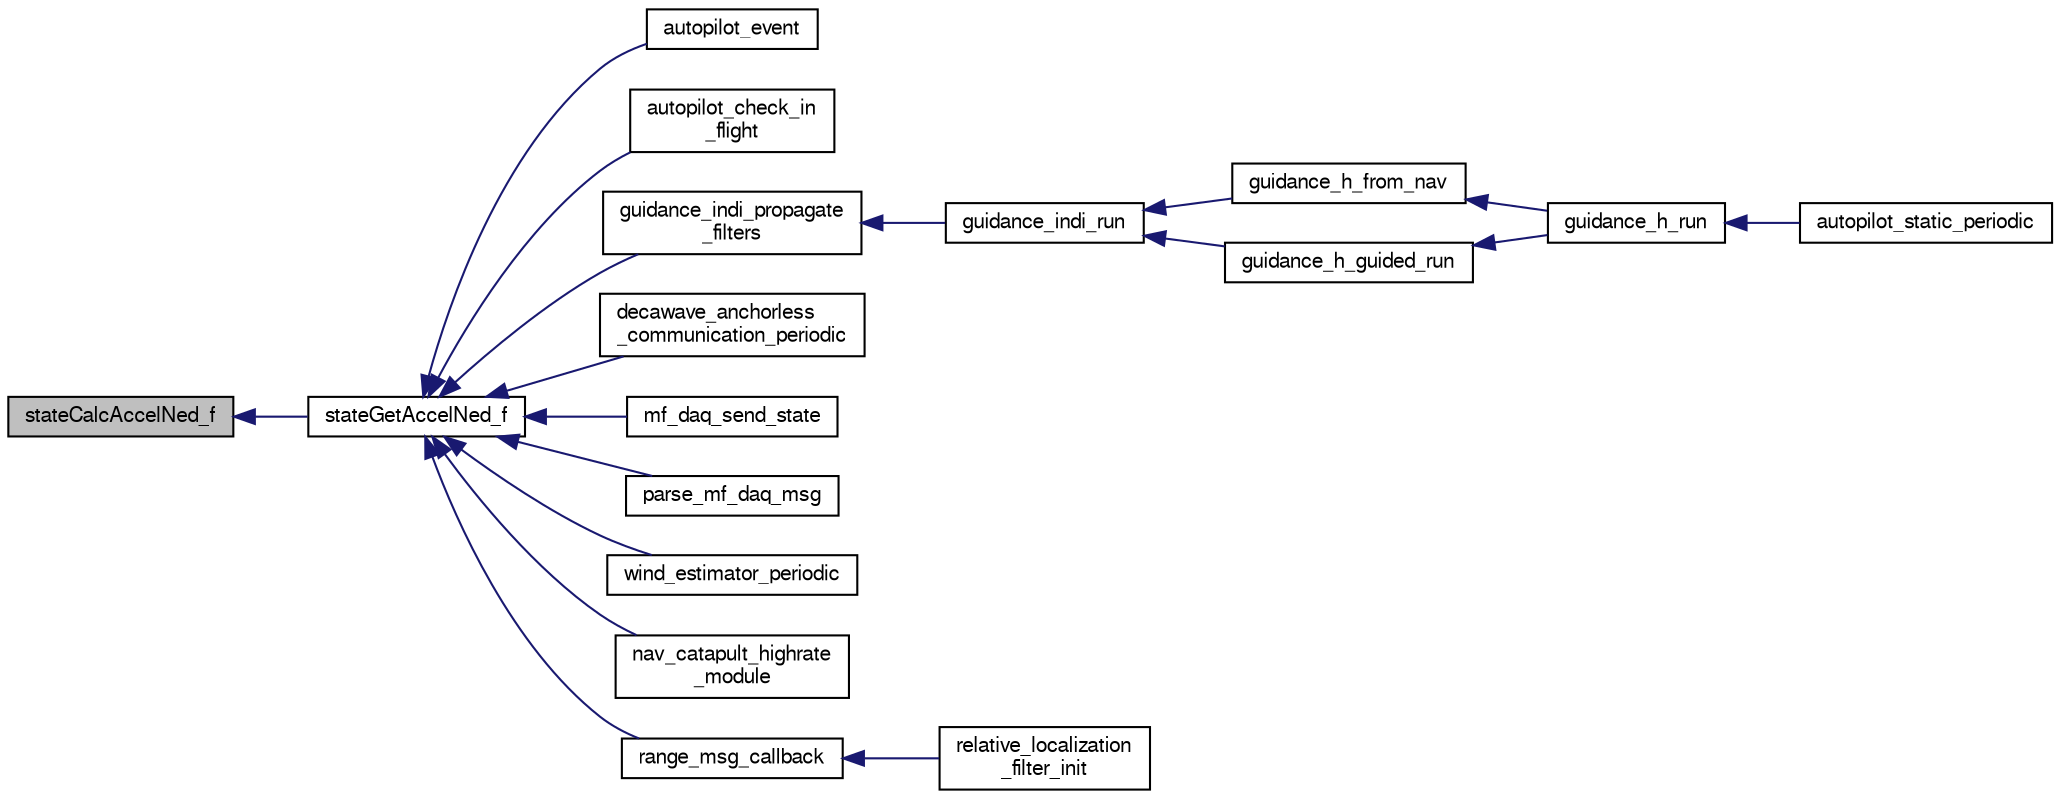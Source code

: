 digraph "stateCalcAccelNed_f"
{
  edge [fontname="FreeSans",fontsize="10",labelfontname="FreeSans",labelfontsize="10"];
  node [fontname="FreeSans",fontsize="10",shape=record];
  rankdir="LR";
  Node1 [label="stateCalcAccelNed_f",height=0.2,width=0.4,color="black", fillcolor="grey75", style="filled", fontcolor="black"];
  Node1 -> Node2 [dir="back",color="midnightblue",fontsize="10",style="solid",fontname="FreeSans"];
  Node2 [label="stateGetAccelNed_f",height=0.2,width=0.4,color="black", fillcolor="white", style="filled",URL="$group__state__acceleration.html#ga058e2128ff3a2a3ca5f3c606f4166dfe",tooltip="Get acceleration in NED coordinates (float). "];
  Node2 -> Node3 [dir="back",color="midnightblue",fontsize="10",style="solid",fontname="FreeSans"];
  Node3 [label="autopilot_event",height=0.2,width=0.4,color="black", fillcolor="white", style="filled",URL="$rotorcraft_2autopilot__firmware_8c.html#a0af571252a9b9c534b5fe24a4ef4d20d",tooltip="autopilot event function "];
  Node2 -> Node4 [dir="back",color="midnightblue",fontsize="10",style="solid",fontname="FreeSans"];
  Node4 [label="autopilot_check_in\l_flight",height=0.2,width=0.4,color="black", fillcolor="white", style="filled",URL="$rotorcraft_2autopilot__firmware_8c.html#a8a5717e6ffce00d9926abc6c56336852",tooltip="in flight check utility function "];
  Node2 -> Node5 [dir="back",color="midnightblue",fontsize="10",style="solid",fontname="FreeSans"];
  Node5 [label="guidance_indi_propagate\l_filters",height=0.2,width=0.4,color="black", fillcolor="white", style="filled",URL="$guidance__indi_8c.html#a777bf559723c4e1ba1e9ae8d51572fff",tooltip="Low pass the accelerometer measurements to remove noise from vibrations. "];
  Node5 -> Node6 [dir="back",color="midnightblue",fontsize="10",style="solid",fontname="FreeSans"];
  Node6 [label="guidance_indi_run",height=0.2,width=0.4,color="black", fillcolor="white", style="filled",URL="$guidance__indi__hybrid_8h.html#afa3b5095f6b5beadbb8662d3b3519bc9"];
  Node6 -> Node7 [dir="back",color="midnightblue",fontsize="10",style="solid",fontname="FreeSans"];
  Node7 [label="guidance_h_from_nav",height=0.2,width=0.4,color="black", fillcolor="white", style="filled",URL="$rotorcraft_2guidance_2guidance__h_8h.html#a609bdd40f9f6aeac4b4d493ffabd24d5",tooltip="Set horizontal guidance from NAV and run control loop. "];
  Node7 -> Node8 [dir="back",color="midnightblue",fontsize="10",style="solid",fontname="FreeSans"];
  Node8 [label="guidance_h_run",height=0.2,width=0.4,color="black", fillcolor="white", style="filled",URL="$rotorcraft_2guidance_2guidance__h_8h.html#afff2f6a359638c74d5d1051c3edfa554"];
  Node8 -> Node9 [dir="back",color="midnightblue",fontsize="10",style="solid",fontname="FreeSans"];
  Node9 [label="autopilot_static_periodic",height=0.2,width=0.4,color="black", fillcolor="white", style="filled",URL="$rotorcraft_2autopilot__static_8c.html#a81ff7c3a0611cb76bfbd35fc817070d6"];
  Node6 -> Node10 [dir="back",color="midnightblue",fontsize="10",style="solid",fontname="FreeSans"];
  Node10 [label="guidance_h_guided_run",height=0.2,width=0.4,color="black", fillcolor="white", style="filled",URL="$rotorcraft_2guidance_2guidance__h_8h.html#a60716914dafeccd7ab74967606ae4045",tooltip="Run GUIDED mode control. "];
  Node10 -> Node8 [dir="back",color="midnightblue",fontsize="10",style="solid",fontname="FreeSans"];
  Node2 -> Node11 [dir="back",color="midnightblue",fontsize="10",style="solid",fontname="FreeSans"];
  Node11 [label="decawave_anchorless\l_communication_periodic",height=0.2,width=0.4,color="black", fillcolor="white", style="filled",URL="$decawave__anchorless__communication_8h.html#a666f8ed1285e6941cc47eeef8857a2bd",tooltip="This function periodically sends state data over the serial (which is received by the arduino) ..."];
  Node2 -> Node12 [dir="back",color="midnightblue",fontsize="10",style="solid",fontname="FreeSans"];
  Node12 [label="mf_daq_send_state",height=0.2,width=0.4,color="black", fillcolor="white", style="filled",URL="$meteo__france__DAQ_8h.html#a428cd9287f9e24f69dd92d696e0a053a"];
  Node2 -> Node13 [dir="back",color="midnightblue",fontsize="10",style="solid",fontname="FreeSans"];
  Node13 [label="parse_mf_daq_msg",height=0.2,width=0.4,color="black", fillcolor="white", style="filled",URL="$meteo__france__DAQ_8h.html#a5eac3ac3a7ca67f41b81350f2d0f7f0d"];
  Node2 -> Node14 [dir="back",color="midnightblue",fontsize="10",style="solid",fontname="FreeSans"];
  Node14 [label="wind_estimator_periodic",height=0.2,width=0.4,color="black", fillcolor="white", style="filled",URL="$wind__estimator_8h.html#a0a4f52d63873704d3581f69f44d71751"];
  Node2 -> Node15 [dir="back",color="midnightblue",fontsize="10",style="solid",fontname="FreeSans"];
  Node15 [label="nav_catapult_highrate\l_module",height=0.2,width=0.4,color="black", fillcolor="white", style="filled",URL="$nav__catapult_8h.html#afc9cb27f8b568c7117d4fc7bfd09afbc"];
  Node2 -> Node16 [dir="back",color="midnightblue",fontsize="10",style="solid",fontname="FreeSans"];
  Node16 [label="range_msg_callback",height=0.2,width=0.4,color="black", fillcolor="white", style="filled",URL="$relative__localization__filter_8c.html#a9a5ee6ec3e44ff9f7cea260d969d6ddf"];
  Node16 -> Node17 [dir="back",color="midnightblue",fontsize="10",style="solid",fontname="FreeSans"];
  Node17 [label="relative_localization\l_filter_init",height=0.2,width=0.4,color="black", fillcolor="white", style="filled",URL="$relative__localization__filter_8h.html#a6da4d8bf05d9240f503606d63b6be761"];
}
